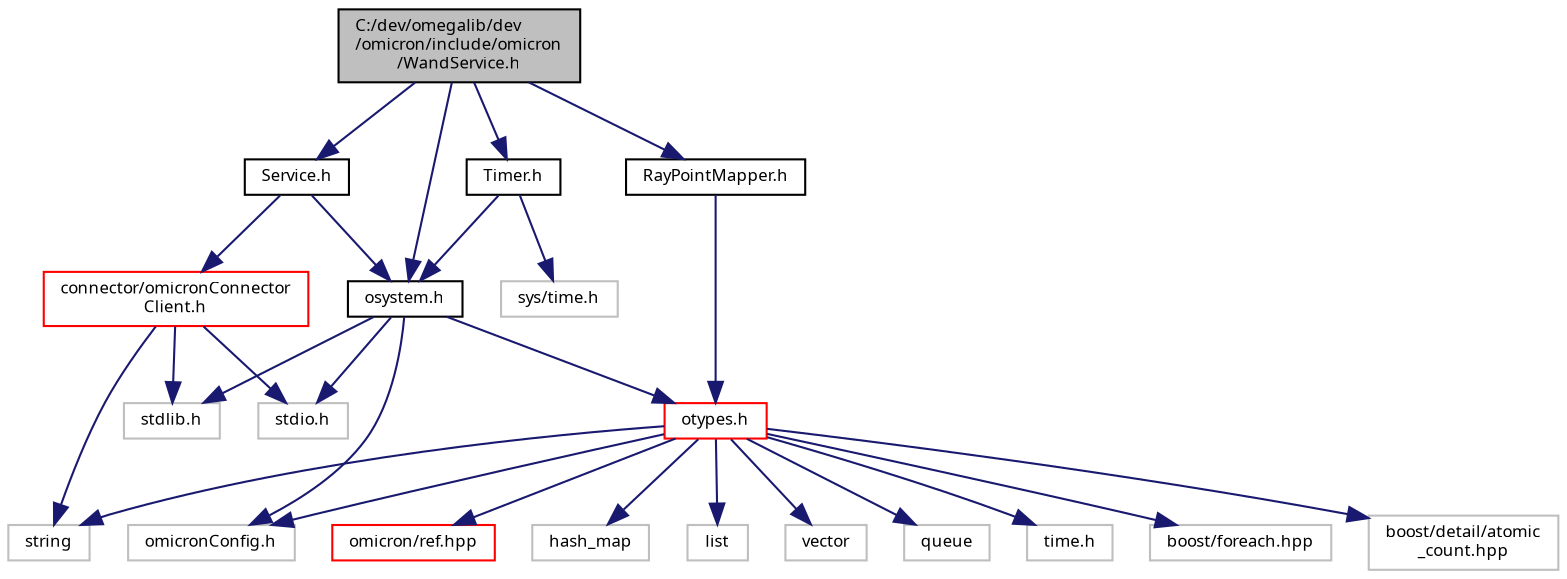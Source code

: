 digraph "C:/dev/omegalib/dev/omicron/include/omicron/WandService.h"
{
  bgcolor="transparent";
  edge [fontname="FreeSans.ttf",fontsize="8",labelfontname="FreeSans.ttf",labelfontsize="8"];
  node [fontname="FreeSans.ttf",fontsize="8",shape=record];
  Node1 [label="C:/dev/omegalib/dev\l/omicron/include/omicron\l/WandService.h",height=0.2,width=0.4,color="black", fillcolor="grey75", style="filled", fontcolor="black"];
  Node1 -> Node2 [color="midnightblue",fontsize="8",style="solid",fontname="FreeSans.ttf"];
  Node2 [label="osystem.h",height=0.2,width=0.4,color="black",URL="$omicron_2include_2omicron_2osystem_8h.html"];
  Node2 -> Node3 [color="midnightblue",fontsize="8",style="solid",fontname="FreeSans.ttf"];
  Node3 [label="omicronConfig.h",height=0.2,width=0.4,color="grey75"];
  Node2 -> Node4 [color="midnightblue",fontsize="8",style="solid",fontname="FreeSans.ttf"];
  Node4 [label="stdio.h",height=0.2,width=0.4,color="grey75"];
  Node2 -> Node5 [color="midnightblue",fontsize="8",style="solid",fontname="FreeSans.ttf"];
  Node5 [label="stdlib.h",height=0.2,width=0.4,color="grey75"];
  Node2 -> Node6 [color="midnightblue",fontsize="8",style="solid",fontname="FreeSans.ttf"];
  Node6 [label="otypes.h",height=0.2,width=0.4,color="red",URL="$omicron_2include_2omicron_2otypes_8h.html"];
  Node6 -> Node3 [color="midnightblue",fontsize="8",style="solid",fontname="FreeSans.ttf"];
  Node6 -> Node7 [color="midnightblue",fontsize="8",style="solid",fontname="FreeSans.ttf"];
  Node7 [label="string",height=0.2,width=0.4,color="grey75"];
  Node6 -> Node8 [color="midnightblue",fontsize="8",style="solid",fontname="FreeSans.ttf"];
  Node8 [label="list",height=0.2,width=0.4,color="grey75"];
  Node6 -> Node9 [color="midnightblue",fontsize="8",style="solid",fontname="FreeSans.ttf"];
  Node9 [label="vector",height=0.2,width=0.4,color="grey75"];
  Node6 -> Node10 [color="midnightblue",fontsize="8",style="solid",fontname="FreeSans.ttf"];
  Node10 [label="queue",height=0.2,width=0.4,color="grey75"];
  Node6 -> Node11 [color="midnightblue",fontsize="8",style="solid",fontname="FreeSans.ttf"];
  Node11 [label="time.h",height=0.2,width=0.4,color="grey75"];
  Node6 -> Node12 [color="midnightblue",fontsize="8",style="solid",fontname="FreeSans.ttf"];
  Node12 [label="boost/foreach.hpp",height=0.2,width=0.4,color="grey75"];
  Node6 -> Node13 [color="midnightblue",fontsize="8",style="solid",fontname="FreeSans.ttf"];
  Node13 [label="boost/detail/atomic\l_count.hpp",height=0.2,width=0.4,color="grey75"];
  Node6 -> Node14 [color="midnightblue",fontsize="8",style="solid",fontname="FreeSans.ttf"];
  Node14 [label="omicron/ref.hpp",height=0.2,width=0.4,color="red",URL="$ref_8hpp.html"];
  Node6 -> Node15 [color="midnightblue",fontsize="8",style="solid",fontname="FreeSans.ttf"];
  Node15 [label="hash_map",height=0.2,width=0.4,color="grey75"];
  Node1 -> Node16 [color="midnightblue",fontsize="8",style="solid",fontname="FreeSans.ttf"];
  Node16 [label="Timer.h",height=0.2,width=0.4,color="black",URL="$_timer_8h.html"];
  Node16 -> Node2 [color="midnightblue",fontsize="8",style="solid",fontname="FreeSans.ttf"];
  Node16 -> Node17 [color="midnightblue",fontsize="8",style="solid",fontname="FreeSans.ttf"];
  Node17 [label="sys/time.h",height=0.2,width=0.4,color="grey75"];
  Node1 -> Node18 [color="midnightblue",fontsize="8",style="solid",fontname="FreeSans.ttf"];
  Node18 [label="Service.h",height=0.2,width=0.4,color="black",URL="$_service_8h.html"];
  Node18 -> Node2 [color="midnightblue",fontsize="8",style="solid",fontname="FreeSans.ttf"];
  Node18 -> Node19 [color="midnightblue",fontsize="8",style="solid",fontname="FreeSans.ttf"];
  Node19 [label="connector/omicronConnector\lClient.h",height=0.2,width=0.4,color="red",URL="$omicron_connector_client_8h.html"];
  Node19 -> Node4 [color="midnightblue",fontsize="8",style="solid",fontname="FreeSans.ttf"];
  Node19 -> Node5 [color="midnightblue",fontsize="8",style="solid",fontname="FreeSans.ttf"];
  Node19 -> Node7 [color="midnightblue",fontsize="8",style="solid",fontname="FreeSans.ttf"];
  Node1 -> Node20 [color="midnightblue",fontsize="8",style="solid",fontname="FreeSans.ttf"];
  Node20 [label="RayPointMapper.h",height=0.2,width=0.4,color="black",URL="$_ray_point_mapper_8h.html"];
  Node20 -> Node6 [color="midnightblue",fontsize="8",style="solid",fontname="FreeSans.ttf"];
}
